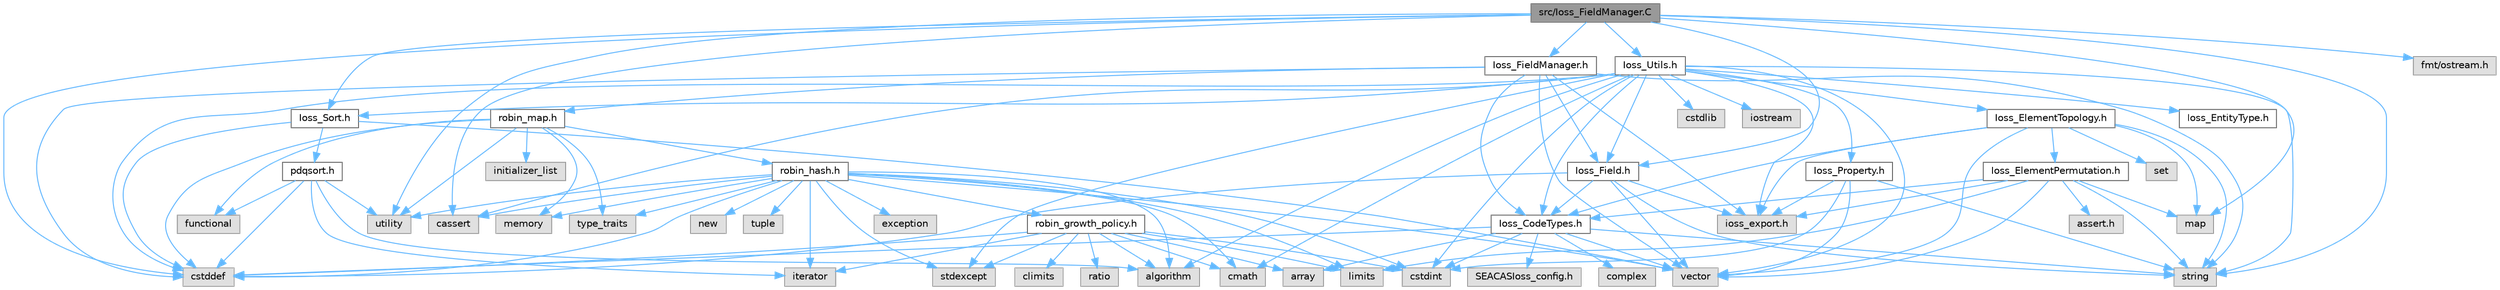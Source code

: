 digraph "src/Ioss_FieldManager.C"
{
 // INTERACTIVE_SVG=YES
 // LATEX_PDF_SIZE
  bgcolor="transparent";
  edge [fontname=Helvetica,fontsize=10,labelfontname=Helvetica,labelfontsize=10];
  node [fontname=Helvetica,fontsize=10,shape=box,height=0.2,width=0.4];
  Node1 [id="Node000001",label="src/Ioss_FieldManager.C",height=0.2,width=0.4,color="gray40", fillcolor="grey60", style="filled", fontcolor="black",tooltip=" "];
  Node1 -> Node2 [id="edge1_Node000001_Node000002",color="steelblue1",style="solid",tooltip=" "];
  Node2 [id="Node000002",label="Ioss_Field.h",height=0.2,width=0.4,color="grey40", fillcolor="white", style="filled",URL="$Ioss__Field_8h.html",tooltip=" "];
  Node2 -> Node3 [id="edge2_Node000002_Node000003",color="steelblue1",style="solid",tooltip=" "];
  Node3 [id="Node000003",label="ioss_export.h",height=0.2,width=0.4,color="grey60", fillcolor="#E0E0E0", style="filled",tooltip=" "];
  Node2 -> Node4 [id="edge3_Node000002_Node000004",color="steelblue1",style="solid",tooltip=" "];
  Node4 [id="Node000004",label="Ioss_CodeTypes.h",height=0.2,width=0.4,color="grey40", fillcolor="white", style="filled",URL="$Ioss__CodeTypes_8h.html",tooltip=" "];
  Node4 -> Node5 [id="edge4_Node000004_Node000005",color="steelblue1",style="solid",tooltip=" "];
  Node5 [id="Node000005",label="array",height=0.2,width=0.4,color="grey60", fillcolor="#E0E0E0", style="filled",tooltip=" "];
  Node4 -> Node6 [id="edge5_Node000004_Node000006",color="steelblue1",style="solid",tooltip=" "];
  Node6 [id="Node000006",label="cstddef",height=0.2,width=0.4,color="grey60", fillcolor="#E0E0E0", style="filled",tooltip=" "];
  Node4 -> Node7 [id="edge6_Node000004_Node000007",color="steelblue1",style="solid",tooltip=" "];
  Node7 [id="Node000007",label="cstdint",height=0.2,width=0.4,color="grey60", fillcolor="#E0E0E0", style="filled",tooltip=" "];
  Node4 -> Node8 [id="edge7_Node000004_Node000008",color="steelblue1",style="solid",tooltip=" "];
  Node8 [id="Node000008",label="string",height=0.2,width=0.4,color="grey60", fillcolor="#E0E0E0", style="filled",tooltip=" "];
  Node4 -> Node9 [id="edge8_Node000004_Node000009",color="steelblue1",style="solid",tooltip=" "];
  Node9 [id="Node000009",label="vector",height=0.2,width=0.4,color="grey60", fillcolor="#E0E0E0", style="filled",tooltip=" "];
  Node4 -> Node10 [id="edge9_Node000004_Node000010",color="steelblue1",style="solid",tooltip=" "];
  Node10 [id="Node000010",label="SEACASIoss_config.h",height=0.2,width=0.4,color="grey60", fillcolor="#E0E0E0", style="filled",tooltip=" "];
  Node4 -> Node11 [id="edge10_Node000004_Node000011",color="steelblue1",style="solid",tooltip=" "];
  Node11 [id="Node000011",label="complex",height=0.2,width=0.4,color="grey60", fillcolor="#E0E0E0", style="filled",tooltip=" "];
  Node2 -> Node6 [id="edge11_Node000002_Node000006",color="steelblue1",style="solid",tooltip=" "];
  Node2 -> Node8 [id="edge12_Node000002_Node000008",color="steelblue1",style="solid",tooltip=" "];
  Node2 -> Node9 [id="edge13_Node000002_Node000009",color="steelblue1",style="solid",tooltip=" "];
  Node1 -> Node12 [id="edge14_Node000001_Node000012",color="steelblue1",style="solid",tooltip=" "];
  Node12 [id="Node000012",label="Ioss_FieldManager.h",height=0.2,width=0.4,color="grey40", fillcolor="white", style="filled",URL="$Ioss__FieldManager_8h.html",tooltip=" "];
  Node12 -> Node3 [id="edge15_Node000012_Node000003",color="steelblue1",style="solid",tooltip=" "];
  Node12 -> Node4 [id="edge16_Node000012_Node000004",color="steelblue1",style="solid",tooltip=" "];
  Node12 -> Node2 [id="edge17_Node000012_Node000002",color="steelblue1",style="solid",tooltip=" "];
  Node12 -> Node6 [id="edge18_Node000012_Node000006",color="steelblue1",style="solid",tooltip=" "];
  Node12 -> Node8 [id="edge19_Node000012_Node000008",color="steelblue1",style="solid",tooltip=" "];
  Node12 -> Node9 [id="edge20_Node000012_Node000009",color="steelblue1",style="solid",tooltip=" "];
  Node12 -> Node13 [id="edge21_Node000012_Node000013",color="steelblue1",style="solid",tooltip=" "];
  Node13 [id="Node000013",label="robin_map.h",height=0.2,width=0.4,color="grey40", fillcolor="white", style="filled",URL="$robin__map_8h.html",tooltip=" "];
  Node13 -> Node6 [id="edge22_Node000013_Node000006",color="steelblue1",style="solid",tooltip=" "];
  Node13 -> Node14 [id="edge23_Node000013_Node000014",color="steelblue1",style="solid",tooltip=" "];
  Node14 [id="Node000014",label="functional",height=0.2,width=0.4,color="grey60", fillcolor="#E0E0E0", style="filled",tooltip=" "];
  Node13 -> Node15 [id="edge24_Node000013_Node000015",color="steelblue1",style="solid",tooltip=" "];
  Node15 [id="Node000015",label="initializer_list",height=0.2,width=0.4,color="grey60", fillcolor="#E0E0E0", style="filled",tooltip=" "];
  Node13 -> Node16 [id="edge25_Node000013_Node000016",color="steelblue1",style="solid",tooltip=" "];
  Node16 [id="Node000016",label="memory",height=0.2,width=0.4,color="grey60", fillcolor="#E0E0E0", style="filled",tooltip=" "];
  Node13 -> Node17 [id="edge26_Node000013_Node000017",color="steelblue1",style="solid",tooltip=" "];
  Node17 [id="Node000017",label="type_traits",height=0.2,width=0.4,color="grey60", fillcolor="#E0E0E0", style="filled",tooltip=" "];
  Node13 -> Node18 [id="edge27_Node000013_Node000018",color="steelblue1",style="solid",tooltip=" "];
  Node18 [id="Node000018",label="utility",height=0.2,width=0.4,color="grey60", fillcolor="#E0E0E0", style="filled",tooltip=" "];
  Node13 -> Node19 [id="edge28_Node000013_Node000019",color="steelblue1",style="solid",tooltip=" "];
  Node19 [id="Node000019",label="robin_hash.h",height=0.2,width=0.4,color="grey40", fillcolor="white", style="filled",URL="$robin__hash_8h.html",tooltip=" "];
  Node19 -> Node20 [id="edge29_Node000019_Node000020",color="steelblue1",style="solid",tooltip=" "];
  Node20 [id="Node000020",label="algorithm",height=0.2,width=0.4,color="grey60", fillcolor="#E0E0E0", style="filled",tooltip=" "];
  Node19 -> Node21 [id="edge30_Node000019_Node000021",color="steelblue1",style="solid",tooltip=" "];
  Node21 [id="Node000021",label="cassert",height=0.2,width=0.4,color="grey60", fillcolor="#E0E0E0", style="filled",tooltip=" "];
  Node19 -> Node22 [id="edge31_Node000019_Node000022",color="steelblue1",style="solid",tooltip=" "];
  Node22 [id="Node000022",label="cmath",height=0.2,width=0.4,color="grey60", fillcolor="#E0E0E0", style="filled",tooltip=" "];
  Node19 -> Node6 [id="edge32_Node000019_Node000006",color="steelblue1",style="solid",tooltip=" "];
  Node19 -> Node7 [id="edge33_Node000019_Node000007",color="steelblue1",style="solid",tooltip=" "];
  Node19 -> Node23 [id="edge34_Node000019_Node000023",color="steelblue1",style="solid",tooltip=" "];
  Node23 [id="Node000023",label="exception",height=0.2,width=0.4,color="grey60", fillcolor="#E0E0E0", style="filled",tooltip=" "];
  Node19 -> Node24 [id="edge35_Node000019_Node000024",color="steelblue1",style="solid",tooltip=" "];
  Node24 [id="Node000024",label="iterator",height=0.2,width=0.4,color="grey60", fillcolor="#E0E0E0", style="filled",tooltip=" "];
  Node19 -> Node25 [id="edge36_Node000019_Node000025",color="steelblue1",style="solid",tooltip=" "];
  Node25 [id="Node000025",label="limits",height=0.2,width=0.4,color="grey60", fillcolor="#E0E0E0", style="filled",tooltip=" "];
  Node19 -> Node16 [id="edge37_Node000019_Node000016",color="steelblue1",style="solid",tooltip=" "];
  Node19 -> Node26 [id="edge38_Node000019_Node000026",color="steelblue1",style="solid",tooltip=" "];
  Node26 [id="Node000026",label="new",height=0.2,width=0.4,color="grey60", fillcolor="#E0E0E0", style="filled",tooltip=" "];
  Node19 -> Node27 [id="edge39_Node000019_Node000027",color="steelblue1",style="solid",tooltip=" "];
  Node27 [id="Node000027",label="stdexcept",height=0.2,width=0.4,color="grey60", fillcolor="#E0E0E0", style="filled",tooltip=" "];
  Node19 -> Node28 [id="edge40_Node000019_Node000028",color="steelblue1",style="solid",tooltip=" "];
  Node28 [id="Node000028",label="tuple",height=0.2,width=0.4,color="grey60", fillcolor="#E0E0E0", style="filled",tooltip=" "];
  Node19 -> Node17 [id="edge41_Node000019_Node000017",color="steelblue1",style="solid",tooltip=" "];
  Node19 -> Node18 [id="edge42_Node000019_Node000018",color="steelblue1",style="solid",tooltip=" "];
  Node19 -> Node9 [id="edge43_Node000019_Node000009",color="steelblue1",style="solid",tooltip=" "];
  Node19 -> Node29 [id="edge44_Node000019_Node000029",color="steelblue1",style="solid",tooltip=" "];
  Node29 [id="Node000029",label="robin_growth_policy.h",height=0.2,width=0.4,color="grey40", fillcolor="white", style="filled",URL="$robin__growth__policy_8h.html",tooltip=" "];
  Node29 -> Node20 [id="edge45_Node000029_Node000020",color="steelblue1",style="solid",tooltip=" "];
  Node29 -> Node5 [id="edge46_Node000029_Node000005",color="steelblue1",style="solid",tooltip=" "];
  Node29 -> Node30 [id="edge47_Node000029_Node000030",color="steelblue1",style="solid",tooltip=" "];
  Node30 [id="Node000030",label="climits",height=0.2,width=0.4,color="grey60", fillcolor="#E0E0E0", style="filled",tooltip=" "];
  Node29 -> Node22 [id="edge48_Node000029_Node000022",color="steelblue1",style="solid",tooltip=" "];
  Node29 -> Node6 [id="edge49_Node000029_Node000006",color="steelblue1",style="solid",tooltip=" "];
  Node29 -> Node7 [id="edge50_Node000029_Node000007",color="steelblue1",style="solid",tooltip=" "];
  Node29 -> Node24 [id="edge51_Node000029_Node000024",color="steelblue1",style="solid",tooltip=" "];
  Node29 -> Node25 [id="edge52_Node000029_Node000025",color="steelblue1",style="solid",tooltip=" "];
  Node29 -> Node31 [id="edge53_Node000029_Node000031",color="steelblue1",style="solid",tooltip=" "];
  Node31 [id="Node000031",label="ratio",height=0.2,width=0.4,color="grey60", fillcolor="#E0E0E0", style="filled",tooltip=" "];
  Node29 -> Node27 [id="edge54_Node000029_Node000027",color="steelblue1",style="solid",tooltip=" "];
  Node1 -> Node32 [id="edge55_Node000001_Node000032",color="steelblue1",style="solid",tooltip=" "];
  Node32 [id="Node000032",label="Ioss_Sort.h",height=0.2,width=0.4,color="grey40", fillcolor="white", style="filled",URL="$Ioss__Sort_8h.html",tooltip=" "];
  Node32 -> Node33 [id="edge56_Node000032_Node000033",color="steelblue1",style="solid",tooltip=" "];
  Node33 [id="Node000033",label="pdqsort.h",height=0.2,width=0.4,color="grey40", fillcolor="white", style="filled",URL="$pdqsort_8h.html",tooltip=" "];
  Node33 -> Node20 [id="edge57_Node000033_Node000020",color="steelblue1",style="solid",tooltip=" "];
  Node33 -> Node6 [id="edge58_Node000033_Node000006",color="steelblue1",style="solid",tooltip=" "];
  Node33 -> Node14 [id="edge59_Node000033_Node000014",color="steelblue1",style="solid",tooltip=" "];
  Node33 -> Node24 [id="edge60_Node000033_Node000024",color="steelblue1",style="solid",tooltip=" "];
  Node33 -> Node18 [id="edge61_Node000033_Node000018",color="steelblue1",style="solid",tooltip=" "];
  Node32 -> Node6 [id="edge62_Node000032_Node000006",color="steelblue1",style="solid",tooltip=" "];
  Node32 -> Node9 [id="edge63_Node000032_Node000009",color="steelblue1",style="solid",tooltip=" "];
  Node1 -> Node34 [id="edge64_Node000001_Node000034",color="steelblue1",style="solid",tooltip=" "];
  Node34 [id="Node000034",label="Ioss_Utils.h",height=0.2,width=0.4,color="grey40", fillcolor="white", style="filled",URL="$Ioss__Utils_8h.html",tooltip=" "];
  Node34 -> Node3 [id="edge65_Node000034_Node000003",color="steelblue1",style="solid",tooltip=" "];
  Node34 -> Node4 [id="edge66_Node000034_Node000004",color="steelblue1",style="solid",tooltip=" "];
  Node34 -> Node35 [id="edge67_Node000034_Node000035",color="steelblue1",style="solid",tooltip=" "];
  Node35 [id="Node000035",label="Ioss_ElementTopology.h",height=0.2,width=0.4,color="grey40", fillcolor="white", style="filled",URL="$Ioss__ElementTopology_8h.html",tooltip=" "];
  Node35 -> Node3 [id="edge68_Node000035_Node000003",color="steelblue1",style="solid",tooltip=" "];
  Node35 -> Node4 [id="edge69_Node000035_Node000004",color="steelblue1",style="solid",tooltip=" "];
  Node35 -> Node36 [id="edge70_Node000035_Node000036",color="steelblue1",style="solid",tooltip=" "];
  Node36 [id="Node000036",label="Ioss_ElementPermutation.h",height=0.2,width=0.4,color="grey40", fillcolor="white", style="filled",URL="$Ioss__ElementPermutation_8h.html",tooltip=" "];
  Node36 -> Node3 [id="edge71_Node000036_Node000003",color="steelblue1",style="solid",tooltip=" "];
  Node36 -> Node4 [id="edge72_Node000036_Node000004",color="steelblue1",style="solid",tooltip=" "];
  Node36 -> Node37 [id="edge73_Node000036_Node000037",color="steelblue1",style="solid",tooltip=" "];
  Node37 [id="Node000037",label="assert.h",height=0.2,width=0.4,color="grey60", fillcolor="#E0E0E0", style="filled",tooltip=" "];
  Node36 -> Node25 [id="edge74_Node000036_Node000025",color="steelblue1",style="solid",tooltip=" "];
  Node36 -> Node38 [id="edge75_Node000036_Node000038",color="steelblue1",style="solid",tooltip=" "];
  Node38 [id="Node000038",label="map",height=0.2,width=0.4,color="grey60", fillcolor="#E0E0E0", style="filled",tooltip=" "];
  Node36 -> Node8 [id="edge76_Node000036_Node000008",color="steelblue1",style="solid",tooltip=" "];
  Node36 -> Node9 [id="edge77_Node000036_Node000009",color="steelblue1",style="solid",tooltip=" "];
  Node35 -> Node38 [id="edge78_Node000035_Node000038",color="steelblue1",style="solid",tooltip=" "];
  Node35 -> Node39 [id="edge79_Node000035_Node000039",color="steelblue1",style="solid",tooltip=" "];
  Node39 [id="Node000039",label="set",height=0.2,width=0.4,color="grey60", fillcolor="#E0E0E0", style="filled",tooltip=" "];
  Node35 -> Node8 [id="edge80_Node000035_Node000008",color="steelblue1",style="solid",tooltip=" "];
  Node35 -> Node9 [id="edge81_Node000035_Node000009",color="steelblue1",style="solid",tooltip=" "];
  Node34 -> Node40 [id="edge82_Node000034_Node000040",color="steelblue1",style="solid",tooltip=" "];
  Node40 [id="Node000040",label="Ioss_EntityType.h",height=0.2,width=0.4,color="grey40", fillcolor="white", style="filled",URL="$Ioss__EntityType_8h.html",tooltip=" "];
  Node34 -> Node2 [id="edge83_Node000034_Node000002",color="steelblue1",style="solid",tooltip=" "];
  Node34 -> Node41 [id="edge84_Node000034_Node000041",color="steelblue1",style="solid",tooltip=" "];
  Node41 [id="Node000041",label="Ioss_Property.h",height=0.2,width=0.4,color="grey40", fillcolor="white", style="filled",URL="$Ioss__Property_8h.html",tooltip=" "];
  Node41 -> Node3 [id="edge85_Node000041_Node000003",color="steelblue1",style="solid",tooltip=" "];
  Node41 -> Node7 [id="edge86_Node000041_Node000007",color="steelblue1",style="solid",tooltip=" "];
  Node41 -> Node8 [id="edge87_Node000041_Node000008",color="steelblue1",style="solid",tooltip=" "];
  Node41 -> Node9 [id="edge88_Node000041_Node000009",color="steelblue1",style="solid",tooltip=" "];
  Node34 -> Node32 [id="edge89_Node000034_Node000032",color="steelblue1",style="solid",tooltip=" "];
  Node34 -> Node20 [id="edge90_Node000034_Node000020",color="steelblue1",style="solid",tooltip=" "];
  Node34 -> Node21 [id="edge91_Node000034_Node000021",color="steelblue1",style="solid",tooltip=" "];
  Node34 -> Node22 [id="edge92_Node000034_Node000022",color="steelblue1",style="solid",tooltip=" "];
  Node34 -> Node6 [id="edge93_Node000034_Node000006",color="steelblue1",style="solid",tooltip=" "];
  Node34 -> Node7 [id="edge94_Node000034_Node000007",color="steelblue1",style="solid",tooltip=" "];
  Node34 -> Node42 [id="edge95_Node000034_Node000042",color="steelblue1",style="solid",tooltip=" "];
  Node42 [id="Node000042",label="cstdlib",height=0.2,width=0.4,color="grey60", fillcolor="#E0E0E0", style="filled",tooltip=" "];
  Node34 -> Node43 [id="edge96_Node000034_Node000043",color="steelblue1",style="solid",tooltip=" "];
  Node43 [id="Node000043",label="iostream",height=0.2,width=0.4,color="grey60", fillcolor="#E0E0E0", style="filled",tooltip=" "];
  Node34 -> Node27 [id="edge97_Node000034_Node000027",color="steelblue1",style="solid",tooltip=" "];
  Node34 -> Node8 [id="edge98_Node000034_Node000008",color="steelblue1",style="solid",tooltip=" "];
  Node34 -> Node9 [id="edge99_Node000034_Node000009",color="steelblue1",style="solid",tooltip=" "];
  Node1 -> Node21 [id="edge100_Node000001_Node000021",color="steelblue1",style="solid",tooltip=" "];
  Node1 -> Node6 [id="edge101_Node000001_Node000006",color="steelblue1",style="solid",tooltip=" "];
  Node1 -> Node44 [id="edge102_Node000001_Node000044",color="steelblue1",style="solid",tooltip=" "];
  Node44 [id="Node000044",label="fmt/ostream.h",height=0.2,width=0.4,color="grey60", fillcolor="#E0E0E0", style="filled",tooltip=" "];
  Node1 -> Node38 [id="edge103_Node000001_Node000038",color="steelblue1",style="solid",tooltip=" "];
  Node1 -> Node8 [id="edge104_Node000001_Node000008",color="steelblue1",style="solid",tooltip=" "];
  Node1 -> Node18 [id="edge105_Node000001_Node000018",color="steelblue1",style="solid",tooltip=" "];
}
